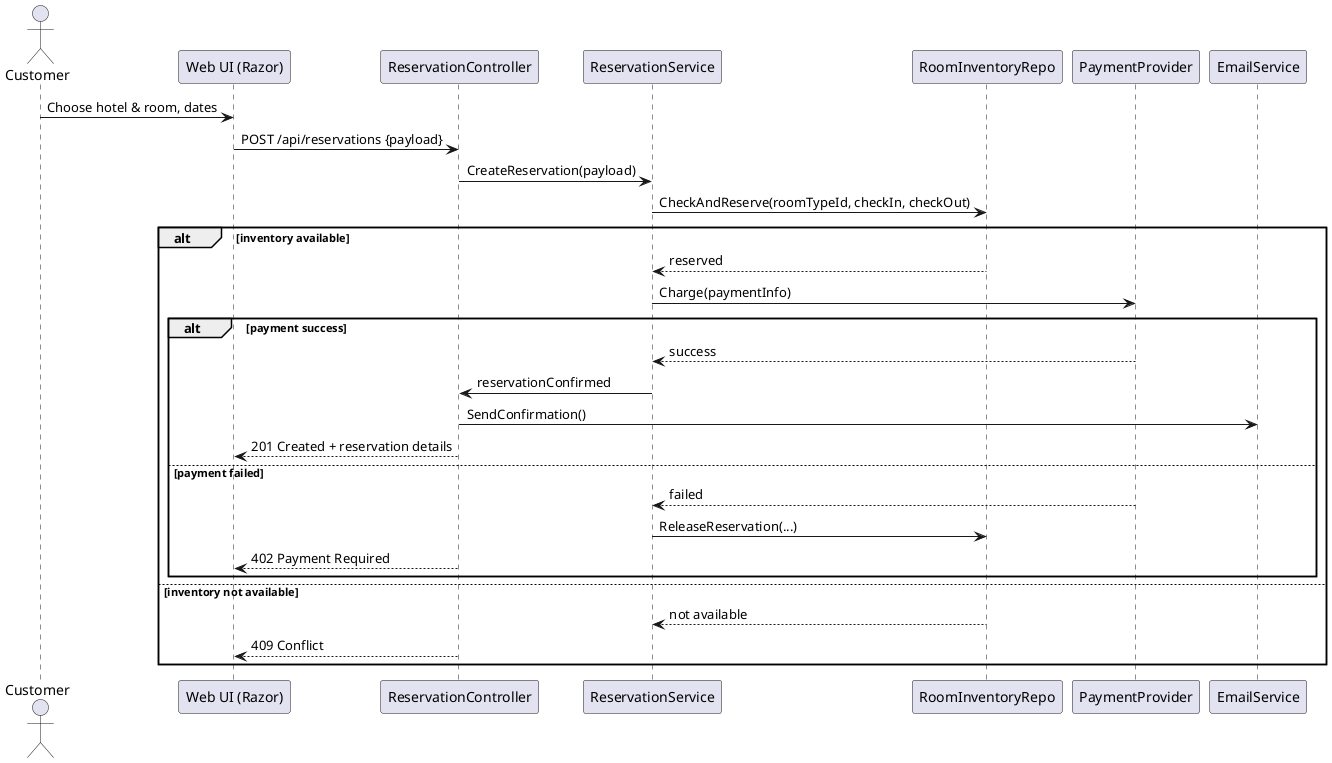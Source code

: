 @startuml
actor Customer
participant "Web UI (Razor)" as UI
participant "ReservationController" as Controller
participant "ReservationService" as Service
participant "RoomInventoryRepo" as Inventory
participant "PaymentProvider" as Payment
participant "EmailService" as Email
Customer -> UI: Choose hotel & room, dates
UI -> Controller: POST /api/reservations {payload}
Controller -> Service: CreateReservation(payload)
Service -> Inventory: CheckAndReserve(roomTypeId, checkIn, checkOut)
alt inventory available
  Inventory --> Service: reserved
  Service -> Payment: Charge(paymentInfo)
  alt payment success
    Payment --> Service: success
    Service -> Controller: reservationConfirmed
    Controller -> Email: SendConfirmation()
    Controller --> UI: 201 Created + reservation details
  else payment failed
    Payment --> Service: failed
    Service -> Inventory: ReleaseReservation(...)
    Controller --> UI: 402 Payment Required
  end
else inventory not available
  Inventory --> Service: not available
  Controller --> UI: 409 Conflict
end
@enduml

